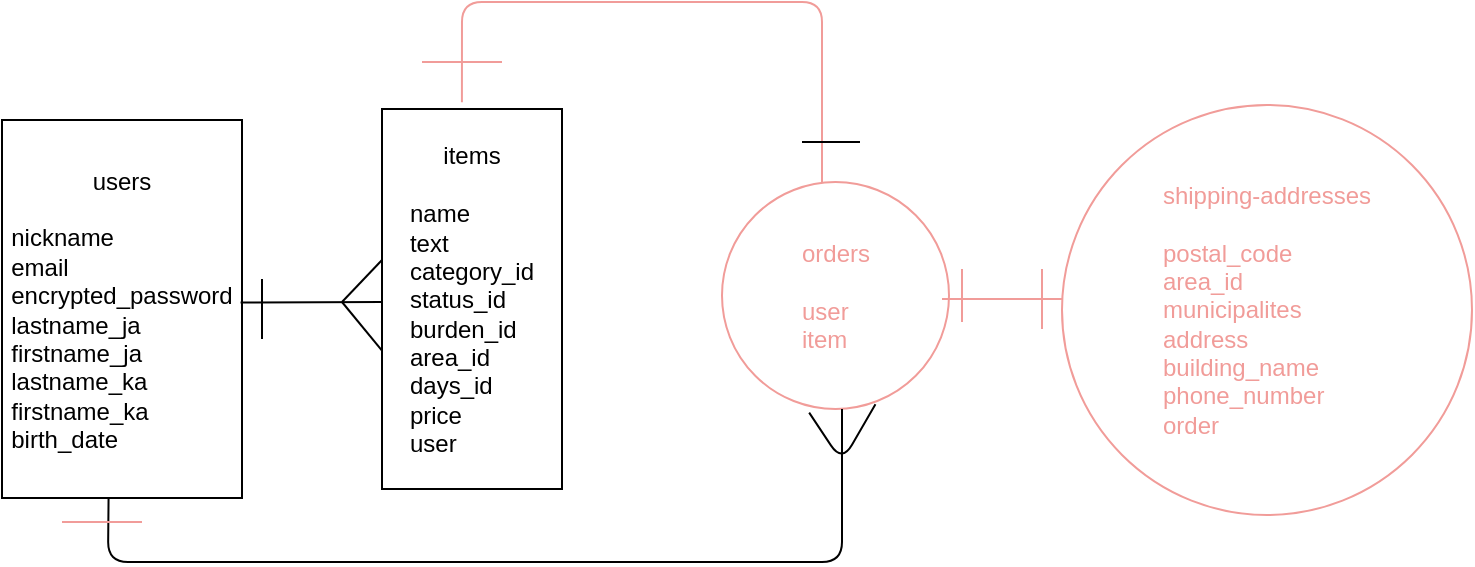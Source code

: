 <mxfile version="14.3.2" type="github">
  <diagram id="gEi0c6ULxLhcL9KIZzeO" name="Page-1">
    <mxGraphModel dx="825" dy="374" grid="1" gridSize="10" guides="1" tooltips="1" connect="1" arrows="1" fold="1" page="1" pageScale="1" pageWidth="827" pageHeight="1169" math="0" shadow="0">
      <root>
        <mxCell id="0" />
        <mxCell id="1" parent="0" />
        <mxCell id="NaHK_tMhCK8rq2DNxwgl-1" value="users&lt;br&gt;&lt;br&gt;&lt;div style=&quot;text-align: left&quot;&gt;&lt;span&gt;nickname&lt;/span&gt;&lt;/div&gt;&lt;div style=&quot;text-align: left&quot;&gt;&lt;span&gt;email&lt;/span&gt;&lt;/div&gt;&lt;div style=&quot;text-align: left&quot;&gt;encrypted_password&lt;/div&gt;&lt;div style=&quot;text-align: left&quot;&gt;lastname_ja&lt;/div&gt;&lt;div style=&quot;text-align: left&quot;&gt;firstname_ja&lt;/div&gt;&lt;div style=&quot;text-align: left&quot;&gt;&lt;div&gt;lastname_ka&lt;/div&gt;&lt;div&gt;firstname_ka&lt;/div&gt;&lt;div&gt;birth_date&lt;/div&gt;&lt;/div&gt;" style="rounded=0;whiteSpace=wrap;html=1;align=center;" parent="1" vertex="1">
          <mxGeometry x="10" y="99" width="120" height="189" as="geometry" />
        </mxCell>
        <mxCell id="NaHK_tMhCK8rq2DNxwgl-2" value="&lt;div&gt;&lt;span&gt;items&lt;/span&gt;&lt;/div&gt;&lt;div&gt;&lt;br&gt;&lt;/div&gt;&lt;div style=&quot;text-align: left&quot;&gt;&lt;span&gt;name&lt;/span&gt;&lt;/div&gt;&lt;div style=&quot;text-align: left&quot;&gt;text&lt;/div&gt;&lt;div style=&quot;text-align: left&quot;&gt;category_id&lt;/div&gt;&lt;div style=&quot;text-align: left&quot;&gt;status_id&lt;/div&gt;&lt;div style=&quot;text-align: left&quot;&gt;burden_id&lt;/div&gt;&lt;span&gt;&lt;div style=&quot;text-align: left&quot;&gt;&lt;span&gt;area_id&lt;/span&gt;&lt;/div&gt;&lt;/span&gt;&lt;div style=&quot;text-align: left&quot;&gt;days_id&lt;/div&gt;&lt;div style=&quot;text-align: left&quot;&gt;price&lt;/div&gt;&lt;div style=&quot;text-align: left&quot;&gt;user&lt;/div&gt;" style="rounded=0;whiteSpace=wrap;html=1;" parent="1" vertex="1">
          <mxGeometry x="200" y="93.5" width="90" height="190" as="geometry" />
        </mxCell>
        <mxCell id="NaHK_tMhCK8rq2DNxwgl-8" value="&lt;font color=&quot;#f19c99&quot;&gt;orders&lt;br&gt;&lt;br&gt;&lt;div style=&quot;text-align: left&quot;&gt;&lt;span&gt;user&lt;/span&gt;&lt;/div&gt;&lt;div style=&quot;text-align: left&quot;&gt;&lt;span&gt;item&lt;/span&gt;&lt;/div&gt;&lt;/font&gt;" style="ellipse;whiteSpace=wrap;html=1;aspect=fixed;strokeColor=#F19C99;" parent="1" vertex="1">
          <mxGeometry x="370" y="130" width="113.5" height="113.5" as="geometry" />
        </mxCell>
        <mxCell id="NaHK_tMhCK8rq2DNxwgl-9" value="&lt;font color=&quot;#f19c99&quot;&gt;shipping-addresses&lt;br&gt;&lt;br&gt;&lt;/font&gt;&lt;div style=&quot;text-align: left&quot;&gt;&lt;font color=&quot;#f19c99&quot;&gt;postal_code&lt;/font&gt;&lt;/div&gt;&lt;div style=&quot;text-align: left&quot;&gt;&lt;font color=&quot;#f19c99&quot;&gt;area_id&lt;/font&gt;&lt;/div&gt;&lt;div style=&quot;text-align: left&quot;&gt;&lt;font color=&quot;#f19c99&quot;&gt;municipalites&lt;/font&gt;&lt;/div&gt;&lt;div style=&quot;text-align: left&quot;&gt;&lt;font color=&quot;#f19c99&quot;&gt;address&lt;/font&gt;&lt;/div&gt;&lt;div style=&quot;text-align: left&quot;&gt;&lt;font color=&quot;#f19c99&quot;&gt;building_name&lt;/font&gt;&lt;/div&gt;&lt;div style=&quot;text-align: left&quot;&gt;&lt;font color=&quot;#f19c99&quot;&gt;phone_number&lt;/font&gt;&lt;/div&gt;&lt;div style=&quot;text-align: left&quot;&gt;&lt;font color=&quot;#f19c99&quot;&gt;order&lt;/font&gt;&lt;/div&gt;" style="ellipse;whiteSpace=wrap;html=1;aspect=fixed;strokeColor=#F19C99;" parent="1" vertex="1">
          <mxGeometry x="540" y="91.5" width="205" height="205" as="geometry" />
        </mxCell>
        <mxCell id="vYO40AL5wCR5Jdw7mFY_-8" value="" style="endArrow=none;html=1;strokeColor=#000000;fontColor=#000000;" edge="1" parent="1">
          <mxGeometry width="50" height="50" relative="1" as="geometry">
            <mxPoint x="140" y="208.5" as="sourcePoint" />
            <mxPoint x="140" y="178.5" as="targetPoint" />
          </mxGeometry>
        </mxCell>
        <mxCell id="vYO40AL5wCR5Jdw7mFY_-9" value="" style="endArrow=none;html=1;strokeColor=#000000;fontColor=#000000;exitX=0;exitY=0.636;exitDx=0;exitDy=0;exitPerimeter=0;" edge="1" parent="1" source="NaHK_tMhCK8rq2DNxwgl-2">
          <mxGeometry width="50" height="50" relative="1" as="geometry">
            <mxPoint x="130" y="240" as="sourcePoint" />
            <mxPoint x="180" y="190" as="targetPoint" />
            <Array as="points">
              <mxPoint x="180" y="190" />
            </Array>
          </mxGeometry>
        </mxCell>
        <mxCell id="vYO40AL5wCR5Jdw7mFY_-10" value="" style="endArrow=none;html=1;strokeColor=#000000;fontColor=#000000;" edge="1" parent="1">
          <mxGeometry width="50" height="50" relative="1" as="geometry">
            <mxPoint x="180" y="190" as="sourcePoint" />
            <mxPoint x="200" y="169" as="targetPoint" />
            <Array as="points" />
          </mxGeometry>
        </mxCell>
        <mxCell id="vYO40AL5wCR5Jdw7mFY_-12" value="" style="endArrow=none;html=1;strokeColor=#000000;fontColor=#000000;exitX=0.994;exitY=0.483;exitDx=0;exitDy=0;exitPerimeter=0;" edge="1" parent="1" source="NaHK_tMhCK8rq2DNxwgl-1">
          <mxGeometry width="50" height="50" relative="1" as="geometry">
            <mxPoint x="150" y="240" as="sourcePoint" />
            <mxPoint x="200" y="190" as="targetPoint" />
            <Array as="points" />
          </mxGeometry>
        </mxCell>
        <mxCell id="vYO40AL5wCR5Jdw7mFY_-13" value="" style="endArrow=none;html=1;strokeColor=#F19C99;fontColor=#000000;" edge="1" parent="1">
          <mxGeometry width="50" height="50" relative="1" as="geometry">
            <mxPoint x="530" y="203.5" as="sourcePoint" />
            <mxPoint x="530" y="173.5" as="targetPoint" />
            <Array as="points">
              <mxPoint x="530" y="183.5" />
            </Array>
          </mxGeometry>
        </mxCell>
        <mxCell id="vYO40AL5wCR5Jdw7mFY_-15" value="" style="endArrow=none;html=1;strokeColor=#F19C99;fontColor=#000000;" edge="1" parent="1">
          <mxGeometry width="50" height="50" relative="1" as="geometry">
            <mxPoint x="480" y="188.5" as="sourcePoint" />
            <mxPoint x="540" y="189" as="targetPoint" />
            <Array as="points">
              <mxPoint x="540" y="188.5" />
            </Array>
          </mxGeometry>
        </mxCell>
        <mxCell id="vYO40AL5wCR5Jdw7mFY_-19" value="" style="endArrow=none;html=1;strokeColor=#F19C99;fontColor=#000000;" edge="1" parent="1">
          <mxGeometry width="50" height="50" relative="1" as="geometry">
            <mxPoint x="220" y="70" as="sourcePoint" />
            <mxPoint x="260" y="70" as="targetPoint" />
            <Array as="points">
              <mxPoint x="240" y="70" />
            </Array>
          </mxGeometry>
        </mxCell>
        <mxCell id="vYO40AL5wCR5Jdw7mFY_-20" value="" style="endArrow=none;html=1;strokeColor=#F19C99;fontColor=#000000;entryX=0.444;entryY=-0.018;entryDx=0;entryDy=0;entryPerimeter=0;" edge="1" parent="1" target="NaHK_tMhCK8rq2DNxwgl-2">
          <mxGeometry width="50" height="50" relative="1" as="geometry">
            <mxPoint x="420" y="130" as="sourcePoint" />
            <mxPoint x="240" y="40" as="targetPoint" />
            <Array as="points">
              <mxPoint x="420" y="40" />
              <mxPoint x="240" y="40" />
            </Array>
          </mxGeometry>
        </mxCell>
        <mxCell id="vYO40AL5wCR5Jdw7mFY_-21" value="" style="endArrow=none;html=1;strokeColor=#000000;fontColor=#000000;exitX=0.444;exitY=1;exitDx=0;exitDy=0;exitPerimeter=0;" edge="1" parent="1" source="NaHK_tMhCK8rq2DNxwgl-1">
          <mxGeometry width="50" height="50" relative="1" as="geometry">
            <mxPoint x="380" y="293.5" as="sourcePoint" />
            <mxPoint x="430" y="243.5" as="targetPoint" />
            <Array as="points">
              <mxPoint x="63" y="320" />
              <mxPoint x="430" y="320" />
            </Array>
          </mxGeometry>
        </mxCell>
        <mxCell id="vYO40AL5wCR5Jdw7mFY_-22" value="" style="endArrow=none;html=1;strokeColor=#000000;fontColor=#000000;exitX=0.384;exitY=1.016;exitDx=0;exitDy=0;exitPerimeter=0;entryX=0.676;entryY=0.979;entryDx=0;entryDy=0;entryPerimeter=0;" edge="1" parent="1" source="NaHK_tMhCK8rq2DNxwgl-8" target="NaHK_tMhCK8rq2DNxwgl-8">
          <mxGeometry width="50" height="50" relative="1" as="geometry">
            <mxPoint x="414" y="260.5" as="sourcePoint" />
            <mxPoint x="454" y="260" as="targetPoint" />
            <Array as="points">
              <mxPoint x="430" y="270" />
            </Array>
          </mxGeometry>
        </mxCell>
        <mxCell id="vYO40AL5wCR5Jdw7mFY_-24" value="" style="endArrow=none;html=1;strokeColor=#F19C99;fontColor=#000000;" edge="1" parent="1">
          <mxGeometry width="50" height="50" relative="1" as="geometry">
            <mxPoint x="40" y="300" as="sourcePoint" />
            <mxPoint x="80" y="300" as="targetPoint" />
          </mxGeometry>
        </mxCell>
        <mxCell id="vYO40AL5wCR5Jdw7mFY_-25" value="" style="endArrow=none;html=1;strokeColor=#000000;fontColor=#000000;" edge="1" parent="1">
          <mxGeometry width="50" height="50" relative="1" as="geometry">
            <mxPoint x="410" y="110" as="sourcePoint" />
            <mxPoint x="439" y="110" as="targetPoint" />
            <Array as="points">
              <mxPoint x="420" y="110" />
              <mxPoint x="430" y="110" />
            </Array>
          </mxGeometry>
        </mxCell>
        <mxCell id="vYO40AL5wCR5Jdw7mFY_-26" value="" style="endArrow=none;html=1;strokeColor=#F19C99;fontColor=#000000;" edge="1" parent="1">
          <mxGeometry width="50" height="50" relative="1" as="geometry">
            <mxPoint x="490" y="200" as="sourcePoint" />
            <mxPoint x="490" y="173.5" as="targetPoint" />
            <Array as="points">
              <mxPoint x="490" y="193.5" />
            </Array>
          </mxGeometry>
        </mxCell>
      </root>
    </mxGraphModel>
  </diagram>
</mxfile>
